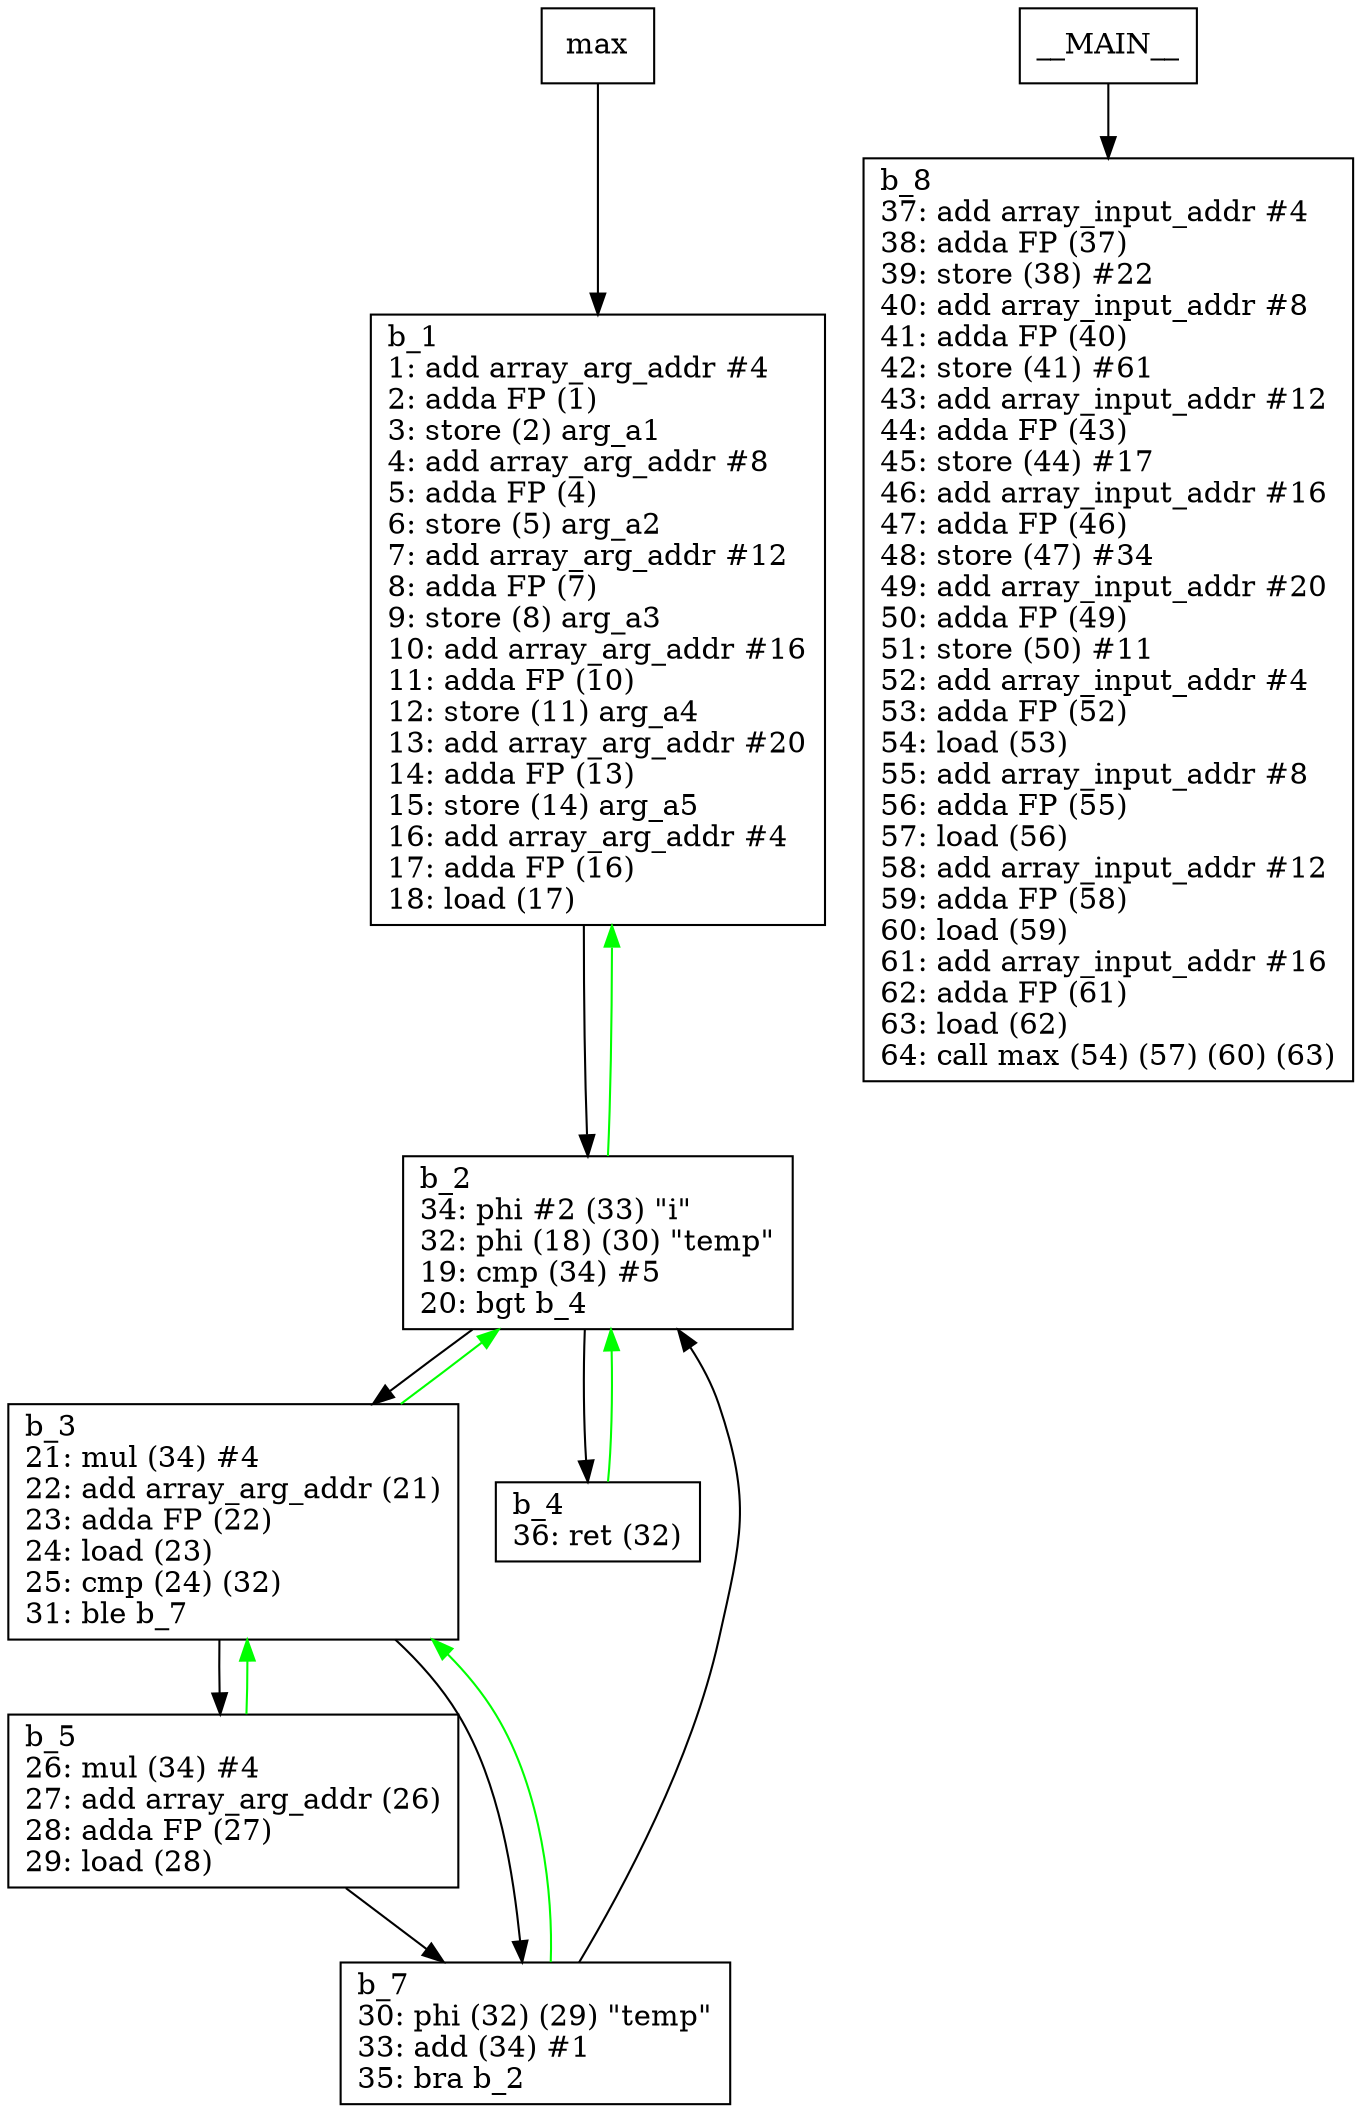 digraph Computation {
node [shape=box];
max -> b_1;
b_1 [label="b_1\l1: add array_arg_addr #4\l2: adda FP (1)\l3: store (2) arg_a1\l4: add array_arg_addr #8\l5: adda FP (4)\l6: store (5) arg_a2\l7: add array_arg_addr #12\l8: adda FP (7)\l9: store (8) arg_a3\l10: add array_arg_addr #16\l11: adda FP (10)\l12: store (11) arg_a4\l13: add array_arg_addr #20\l14: adda FP (13)\l15: store (14) arg_a5\l16: add array_arg_addr #4\l17: adda FP (16)\l18: load (17)\l"]
b_1 -> b_2;
b_2 [label="b_2\l34: phi #2 (33) \"i\"\l32: phi (18) (30) \"temp\"\l19: cmp (34) #5\l20: bgt b_4\l"]
b_2 -> b_3;
b_3 [label="b_3\l21: mul (34) #4\l22: add array_arg_addr (21)\l23: adda FP (22)\l24: load (23)\l25: cmp (24) (32)\l31: ble b_7\l"]
b_3 -> b_5;
b_5 [label="b_5\l26: mul (34) #4\l27: add array_arg_addr (26)\l28: adda FP (27)\l29: load (28)\l"]
b_5 -> b_7;
b_7 [label="b_7\l30: phi (32) (29) \"temp\"\l33: add (34) #1\l35: bra b_2\l"]
b_7 -> b_2;
b_7 -> b_3[color="green"];
b_5 -> b_3[color="green"];
b_3 -> b_7;
b_3 -> b_2[color="green"];
b_2 -> b_4;
b_4 [label="b_4\l36: ret (32)\l"]
b_4 -> b_2[color="green"];
b_2 -> b_1[color="green"];
__MAIN__ -> b_8;
b_8 [label="b_8\l37: add array_input_addr #4\l38: adda FP (37)\l39: store (38) #22\l40: add array_input_addr #8\l41: adda FP (40)\l42: store (41) #61\l43: add array_input_addr #12\l44: adda FP (43)\l45: store (44) #17\l46: add array_input_addr #16\l47: adda FP (46)\l48: store (47) #34\l49: add array_input_addr #20\l50: adda FP (49)\l51: store (50) #11\l52: add array_input_addr #4\l53: adda FP (52)\l54: load (53)\l55: add array_input_addr #8\l56: adda FP (55)\l57: load (56)\l58: add array_input_addr #12\l59: adda FP (58)\l60: load (59)\l61: add array_input_addr #16\l62: adda FP (61)\l63: load (62)\l64: call max (54) (57) (60) (63)\l"]
}